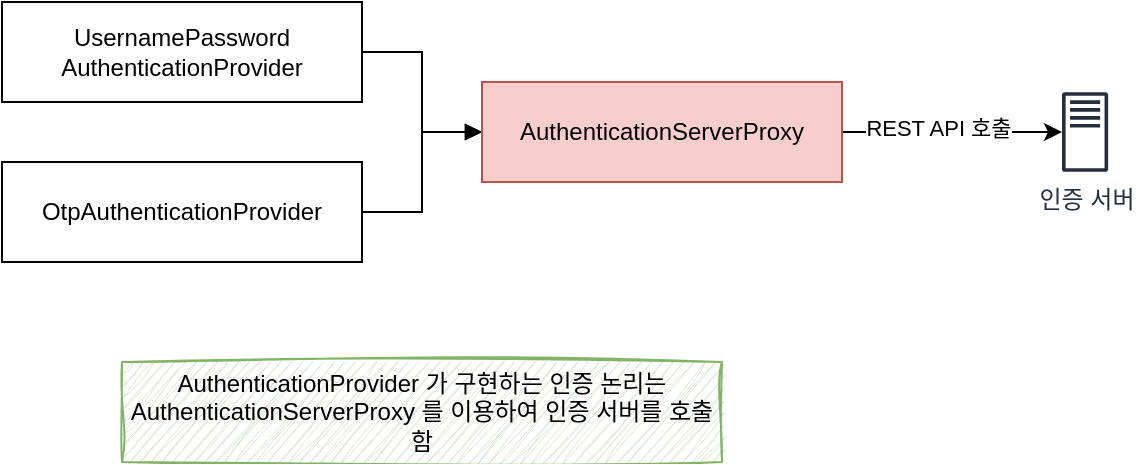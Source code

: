 <mxfile version="23.1.5" type="device">
  <diagram name="페이지-1" id="7QS0gKy2nTAweHZyGPu1">
    <mxGraphModel dx="1114" dy="894" grid="1" gridSize="10" guides="1" tooltips="1" connect="1" arrows="1" fold="1" page="1" pageScale="1" pageWidth="827" pageHeight="1169" math="0" shadow="0">
      <root>
        <mxCell id="0" />
        <mxCell id="1" parent="0" />
        <mxCell id="kVG4e2n8JphV_UD5iK-G-6" style="edgeStyle=orthogonalEdgeStyle;rounded=0;orthogonalLoop=1;jettySize=auto;html=1;entryX=0;entryY=0.5;entryDx=0;entryDy=0;endArrow=block;endFill=1;" edge="1" parent="1" source="kVG4e2n8JphV_UD5iK-G-2" target="kVG4e2n8JphV_UD5iK-G-4">
          <mxGeometry relative="1" as="geometry" />
        </mxCell>
        <mxCell id="kVG4e2n8JphV_UD5iK-G-2" value="UsernamePassword&lt;br&gt;AuthenticationProvider" style="rounded=0;whiteSpace=wrap;html=1;" vertex="1" parent="1">
          <mxGeometry x="80" y="120" width="180" height="50" as="geometry" />
        </mxCell>
        <mxCell id="kVG4e2n8JphV_UD5iK-G-7" style="edgeStyle=orthogonalEdgeStyle;rounded=0;orthogonalLoop=1;jettySize=auto;html=1;entryX=0;entryY=0.5;entryDx=0;entryDy=0;endArrow=block;endFill=1;" edge="1" parent="1" source="kVG4e2n8JphV_UD5iK-G-3" target="kVG4e2n8JphV_UD5iK-G-4">
          <mxGeometry relative="1" as="geometry" />
        </mxCell>
        <mxCell id="kVG4e2n8JphV_UD5iK-G-3" value="OtpAuthenticationProvider" style="rounded=0;whiteSpace=wrap;html=1;" vertex="1" parent="1">
          <mxGeometry x="80" y="200" width="180" height="50" as="geometry" />
        </mxCell>
        <mxCell id="kVG4e2n8JphV_UD5iK-G-8" style="edgeStyle=orthogonalEdgeStyle;rounded=0;orthogonalLoop=1;jettySize=auto;html=1;" edge="1" parent="1" source="kVG4e2n8JphV_UD5iK-G-4" target="kVG4e2n8JphV_UD5iK-G-5">
          <mxGeometry relative="1" as="geometry" />
        </mxCell>
        <mxCell id="kVG4e2n8JphV_UD5iK-G-9" value="REST API 호출" style="edgeLabel;html=1;align=center;verticalAlign=middle;resizable=0;points=[];" vertex="1" connectable="0" parent="kVG4e2n8JphV_UD5iK-G-8">
          <mxGeometry x="-0.582" y="1" relative="1" as="geometry">
            <mxPoint x="25" y="-1" as="offset" />
          </mxGeometry>
        </mxCell>
        <mxCell id="kVG4e2n8JphV_UD5iK-G-4" value="AuthenticationServerProxy" style="rounded=0;whiteSpace=wrap;html=1;fillColor=#f8cecc;strokeColor=#b85450;" vertex="1" parent="1">
          <mxGeometry x="320" y="160" width="180" height="50" as="geometry" />
        </mxCell>
        <mxCell id="kVG4e2n8JphV_UD5iK-G-5" value="인증 서버" style="sketch=0;outlineConnect=0;fontColor=#232F3E;gradientColor=none;fillColor=#232F3D;strokeColor=none;dashed=0;verticalLabelPosition=bottom;verticalAlign=top;align=center;html=1;fontSize=12;fontStyle=0;aspect=fixed;pointerEvents=1;shape=mxgraph.aws4.traditional_server;" vertex="1" parent="1">
          <mxGeometry x="610" y="165" width="23.08" height="40" as="geometry" />
        </mxCell>
        <mxCell id="kVG4e2n8JphV_UD5iK-G-10" value="AuthenticationProvider 가 구현하는 인증 논리는 AuthenticationServerProxy 를 이용하여 인증 서버를 호출함" style="text;html=1;align=center;verticalAlign=middle;whiteSpace=wrap;rounded=0;fillColor=#d5e8d4;strokeColor=#82b366;sketch=1;curveFitting=1;jiggle=2;" vertex="1" parent="1">
          <mxGeometry x="140" y="300" width="300" height="50" as="geometry" />
        </mxCell>
      </root>
    </mxGraphModel>
  </diagram>
</mxfile>

